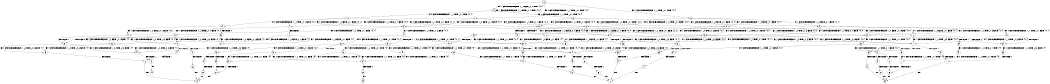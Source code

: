 digraph BCG {
size = "7, 10.5";
center = TRUE;
node [shape = circle];
0 [peripheries = 2];
0 -> 1 [label = "EX !0 !ATOMIC_EXCH_BRANCH (1, +1, TRUE, +0, 1, TRUE) !{0, 1}"];
0 -> 2 [label = "EX !1 !ATOMIC_EXCH_BRANCH (1, +0, FALSE, +0, 1, TRUE) !{0, 1}"];
0 -> 3 [label = "EX !0 !ATOMIC_EXCH_BRANCH (1, +1, TRUE, +0, 1, TRUE) !{0, 1}"];
1 -> 4 [label = "EX !0 !ATOMIC_EXCH_BRANCH (1, +1, TRUE, +0, 1, FALSE) !{0, 1}"];
1 -> 5 [label = "EX !1 !ATOMIC_EXCH_BRANCH (1, +0, FALSE, +0, 1, FALSE) !{0, 1}"];
1 -> 6 [label = "EX !0 !ATOMIC_EXCH_BRANCH (1, +1, TRUE, +0, 1, FALSE) !{0, 1}"];
2 -> 2 [label = "EX !1 !ATOMIC_EXCH_BRANCH (1, +0, FALSE, +0, 1, TRUE) !{0, 1}"];
2 -> 7 [label = "EX !0 !ATOMIC_EXCH_BRANCH (1, +1, TRUE, +0, 1, TRUE) !{0, 1}"];
2 -> 8 [label = "EX !0 !ATOMIC_EXCH_BRANCH (1, +1, TRUE, +0, 1, TRUE) !{0, 1}"];
3 -> 9 [label = "EX !1 !ATOMIC_EXCH_BRANCH (1, +0, FALSE, +0, 1, FALSE) !{0, 1}"];
3 -> 6 [label = "EX !0 !ATOMIC_EXCH_BRANCH (1, +1, TRUE, +0, 1, FALSE) !{0, 1}"];
3 -> 10 [label = "EX !1 !ATOMIC_EXCH_BRANCH (1, +0, FALSE, +0, 1, FALSE) !{0, 1}"];
4 -> 11 [label = "EX !1 !ATOMIC_EXCH_BRANCH (1, +0, FALSE, +0, 1, FALSE) !{0, 1}"];
4 -> 12 [label = "TERMINATE !0"];
5 -> 13 [label = "EX !0 !ATOMIC_EXCH_BRANCH (1, +1, TRUE, +0, 1, FALSE) !{0, 1}"];
5 -> 14 [label = "EX !1 !ATOMIC_EXCH_BRANCH (1, +0, TRUE, +0, 3, FALSE) !{0, 1}"];
5 -> 15 [label = "EX !0 !ATOMIC_EXCH_BRANCH (1, +1, TRUE, +0, 1, FALSE) !{0, 1}"];
6 -> 16 [label = "EX !1 !ATOMIC_EXCH_BRANCH (1, +0, FALSE, +0, 1, FALSE) !{0, 1}"];
6 -> 17 [label = "EX !1 !ATOMIC_EXCH_BRANCH (1, +0, FALSE, +0, 1, FALSE) !{0, 1}"];
6 -> 18 [label = "TERMINATE !0"];
7 -> 19 [label = "EX !0 !ATOMIC_EXCH_BRANCH (1, +1, TRUE, +0, 1, FALSE) !{0, 1}"];
7 -> 5 [label = "EX !1 !ATOMIC_EXCH_BRANCH (1, +0, FALSE, +0, 1, FALSE) !{0, 1}"];
7 -> 20 [label = "EX !0 !ATOMIC_EXCH_BRANCH (1, +1, TRUE, +0, 1, FALSE) !{0, 1}"];
8 -> 9 [label = "EX !1 !ATOMIC_EXCH_BRANCH (1, +0, FALSE, +0, 1, FALSE) !{0, 1}"];
8 -> 20 [label = "EX !0 !ATOMIC_EXCH_BRANCH (1, +1, TRUE, +0, 1, FALSE) !{0, 1}"];
8 -> 10 [label = "EX !1 !ATOMIC_EXCH_BRANCH (1, +0, FALSE, +0, 1, FALSE) !{0, 1}"];
9 -> 21 [label = "EX !0 !ATOMIC_EXCH_BRANCH (1, +1, TRUE, +0, 1, FALSE) !{0, 1}"];
9 -> 22 [label = "EX !1 !ATOMIC_EXCH_BRANCH (1, +0, TRUE, +0, 3, FALSE) !{0, 1}"];
9 -> 15 [label = "EX !0 !ATOMIC_EXCH_BRANCH (1, +1, TRUE, +0, 1, FALSE) !{0, 1}"];
10 -> 22 [label = "EX !1 !ATOMIC_EXCH_BRANCH (1, +0, TRUE, +0, 3, FALSE) !{0, 1}"];
10 -> 15 [label = "EX !0 !ATOMIC_EXCH_BRANCH (1, +1, TRUE, +0, 1, FALSE) !{0, 1}"];
10 -> 23 [label = "EX !1 !ATOMIC_EXCH_BRANCH (1, +0, TRUE, +0, 3, FALSE) !{0, 1}"];
11 -> 24 [label = "EX !1 !ATOMIC_EXCH_BRANCH (1, +0, TRUE, +0, 3, FALSE) !{0, 1}"];
11 -> 25 [label = "TERMINATE !0"];
12 -> 26 [label = "EX !1 !ATOMIC_EXCH_BRANCH (1, +0, FALSE, +0, 1, FALSE) !{1}"];
12 -> 27 [label = "EX !1 !ATOMIC_EXCH_BRANCH (1, +0, FALSE, +0, 1, FALSE) !{1}"];
13 -> 24 [label = "EX !1 !ATOMIC_EXCH_BRANCH (1, +0, TRUE, +0, 3, FALSE) !{0, 1}"];
13 -> 25 [label = "TERMINATE !0"];
14 -> 28 [label = "EX !0 !ATOMIC_EXCH_BRANCH (1, +1, TRUE, +0, 1, TRUE) !{0, 1}"];
14 -> 29 [label = "TERMINATE !1"];
14 -> 30 [label = "EX !0 !ATOMIC_EXCH_BRANCH (1, +1, TRUE, +0, 1, TRUE) !{0, 1}"];
15 -> 31 [label = "EX !1 !ATOMIC_EXCH_BRANCH (1, +0, TRUE, +0, 3, FALSE) !{0, 1}"];
15 -> 32 [label = "EX !1 !ATOMIC_EXCH_BRANCH (1, +0, TRUE, +0, 3, FALSE) !{0, 1}"];
15 -> 33 [label = "TERMINATE !0"];
16 -> 31 [label = "EX !1 !ATOMIC_EXCH_BRANCH (1, +0, TRUE, +0, 3, FALSE) !{0, 1}"];
16 -> 34 [label = "TERMINATE !0"];
17 -> 31 [label = "EX !1 !ATOMIC_EXCH_BRANCH (1, +0, TRUE, +0, 3, FALSE) !{0, 1}"];
17 -> 32 [label = "EX !1 !ATOMIC_EXCH_BRANCH (1, +0, TRUE, +0, 3, FALSE) !{0, 1}"];
17 -> 33 [label = "TERMINATE !0"];
18 -> 35 [label = "EX !1 !ATOMIC_EXCH_BRANCH (1, +0, FALSE, +0, 1, FALSE) !{1}"];
19 -> 11 [label = "EX !1 !ATOMIC_EXCH_BRANCH (1, +0, FALSE, +0, 1, FALSE) !{0, 1}"];
19 -> 36 [label = "TERMINATE !0"];
20 -> 16 [label = "EX !1 !ATOMIC_EXCH_BRANCH (1, +0, FALSE, +0, 1, FALSE) !{0, 1}"];
20 -> 17 [label = "EX !1 !ATOMIC_EXCH_BRANCH (1, +0, FALSE, +0, 1, FALSE) !{0, 1}"];
20 -> 37 [label = "TERMINATE !0"];
21 -> 31 [label = "EX !1 !ATOMIC_EXCH_BRANCH (1, +0, TRUE, +0, 3, FALSE) !{0, 1}"];
21 -> 34 [label = "TERMINATE !0"];
22 -> 38 [label = "EX !0 !ATOMIC_EXCH_BRANCH (1, +1, TRUE, +0, 1, TRUE) !{0, 1}"];
22 -> 39 [label = "TERMINATE !1"];
22 -> 30 [label = "EX !0 !ATOMIC_EXCH_BRANCH (1, +1, TRUE, +0, 1, TRUE) !{0, 1}"];
23 -> 30 [label = "EX !0 !ATOMIC_EXCH_BRANCH (1, +1, TRUE, +0, 1, TRUE) !{0, 1}"];
23 -> 40 [label = "TERMINATE !1"];
24 -> 41 [label = "TERMINATE !0"];
24 -> 42 [label = "TERMINATE !1"];
25 -> 43 [label = "EX !1 !ATOMIC_EXCH_BRANCH (1, +0, TRUE, +0, 3, FALSE) !{1}"];
25 -> 44 [label = "EX !1 !ATOMIC_EXCH_BRANCH (1, +0, TRUE, +0, 3, FALSE) !{1}"];
26 -> 43 [label = "EX !1 !ATOMIC_EXCH_BRANCH (1, +0, TRUE, +0, 3, FALSE) !{1}"];
26 -> 44 [label = "EX !1 !ATOMIC_EXCH_BRANCH (1, +0, TRUE, +0, 3, FALSE) !{1}"];
27 -> 44 [label = "EX !1 !ATOMIC_EXCH_BRANCH (1, +0, TRUE, +0, 3, FALSE) !{1}"];
28 -> 45 [label = "EX !0 !ATOMIC_EXCH_BRANCH (1, +1, TRUE, +0, 1, FALSE) !{0, 1}"];
28 -> 46 [label = "TERMINATE !1"];
28 -> 47 [label = "EX !0 !ATOMIC_EXCH_BRANCH (1, +1, TRUE, +0, 1, FALSE) !{0, 1}"];
29 -> 48 [label = "EX !0 !ATOMIC_EXCH_BRANCH (1, +1, TRUE, +0, 1, TRUE) !{0}"];
29 -> 49 [label = "EX !0 !ATOMIC_EXCH_BRANCH (1, +1, TRUE, +0, 1, TRUE) !{0}"];
30 -> 47 [label = "EX !0 !ATOMIC_EXCH_BRANCH (1, +1, TRUE, +0, 1, FALSE) !{0, 1}"];
30 -> 50 [label = "TERMINATE !1"];
31 -> 51 [label = "TERMINATE !0"];
31 -> 52 [label = "TERMINATE !1"];
32 -> 53 [label = "TERMINATE !0"];
32 -> 54 [label = "TERMINATE !1"];
33 -> 55 [label = "EX !1 !ATOMIC_EXCH_BRANCH (1, +0, TRUE, +0, 3, FALSE) !{1}"];
34 -> 56 [label = "EX !1 !ATOMIC_EXCH_BRANCH (1, +0, TRUE, +0, 3, FALSE) !{1}"];
35 -> 55 [label = "EX !1 !ATOMIC_EXCH_BRANCH (1, +0, TRUE, +0, 3, FALSE) !{1}"];
36 -> 26 [label = "EX !1 !ATOMIC_EXCH_BRANCH (1, +0, FALSE, +0, 1, FALSE) !{1}"];
36 -> 27 [label = "EX !1 !ATOMIC_EXCH_BRANCH (1, +0, FALSE, +0, 1, FALSE) !{1}"];
37 -> 35 [label = "EX !1 !ATOMIC_EXCH_BRANCH (1, +0, FALSE, +0, 1, FALSE) !{1}"];
38 -> 57 [label = "EX !0 !ATOMIC_EXCH_BRANCH (1, +1, TRUE, +0, 1, FALSE) !{0, 1}"];
38 -> 58 [label = "TERMINATE !1"];
38 -> 47 [label = "EX !0 !ATOMIC_EXCH_BRANCH (1, +1, TRUE, +0, 1, FALSE) !{0, 1}"];
39 -> 59 [label = "EX !0 !ATOMIC_EXCH_BRANCH (1, +1, TRUE, +0, 1, TRUE) !{0}"];
40 -> 60 [label = "EX !0 !ATOMIC_EXCH_BRANCH (1, +1, TRUE, +0, 1, TRUE) !{0}"];
41 -> 61 [label = "TERMINATE !1"];
42 -> 62 [label = "TERMINATE !0"];
43 -> 61 [label = "TERMINATE !1"];
44 -> 63 [label = "TERMINATE !1"];
45 -> 64 [label = "TERMINATE !0"];
45 -> 65 [label = "TERMINATE !1"];
46 -> 66 [label = "EX !0 !ATOMIC_EXCH_BRANCH (1, +1, TRUE, +0, 1, FALSE) !{0}"];
46 -> 67 [label = "EX !0 !ATOMIC_EXCH_BRANCH (1, +1, TRUE, +0, 1, FALSE) !{0}"];
47 -> 68 [label = "TERMINATE !0"];
47 -> 69 [label = "TERMINATE !1"];
48 -> 66 [label = "EX !0 !ATOMIC_EXCH_BRANCH (1, +1, TRUE, +0, 1, FALSE) !{0}"];
48 -> 67 [label = "EX !0 !ATOMIC_EXCH_BRANCH (1, +1, TRUE, +0, 1, FALSE) !{0}"];
49 -> 67 [label = "EX !0 !ATOMIC_EXCH_BRANCH (1, +1, TRUE, +0, 1, FALSE) !{0}"];
50 -> 70 [label = "EX !0 !ATOMIC_EXCH_BRANCH (1, +1, TRUE, +0, 1, FALSE) !{0}"];
51 -> 71 [label = "TERMINATE !1"];
52 -> 72 [label = "TERMINATE !0"];
53 -> 73 [label = "TERMINATE !1"];
54 -> 74 [label = "TERMINATE !0"];
55 -> 73 [label = "TERMINATE !1"];
56 -> 71 [label = "TERMINATE !1"];
57 -> 75 [label = "TERMINATE !0"];
57 -> 76 [label = "TERMINATE !1"];
58 -> 77 [label = "EX !0 !ATOMIC_EXCH_BRANCH (1, +1, TRUE, +0, 1, FALSE) !{0}"];
59 -> 77 [label = "EX !0 !ATOMIC_EXCH_BRANCH (1, +1, TRUE, +0, 1, FALSE) !{0}"];
60 -> 70 [label = "EX !0 !ATOMIC_EXCH_BRANCH (1, +1, TRUE, +0, 1, FALSE) !{0}"];
61 -> 78 [label = "exit"];
62 -> 78 [label = "exit"];
63 -> 79 [label = "exit"];
64 -> 80 [label = "TERMINATE !1"];
65 -> 81 [label = "TERMINATE !0"];
66 -> 81 [label = "TERMINATE !0"];
67 -> 82 [label = "TERMINATE !0"];
68 -> 83 [label = "TERMINATE !1"];
69 -> 84 [label = "TERMINATE !0"];
70 -> 84 [label = "TERMINATE !0"];
71 -> 85 [label = "exit"];
72 -> 85 [label = "exit"];
73 -> 86 [label = "exit"];
74 -> 86 [label = "exit"];
75 -> 87 [label = "TERMINATE !1"];
76 -> 88 [label = "TERMINATE !0"];
77 -> 88 [label = "TERMINATE !0"];
80 -> 78 [label = "exit"];
81 -> 78 [label = "exit"];
82 -> 89 [label = "exit"];
83 -> 86 [label = "exit"];
84 -> 86 [label = "exit"];
87 -> 85 [label = "exit"];
88 -> 85 [label = "exit"];
}
